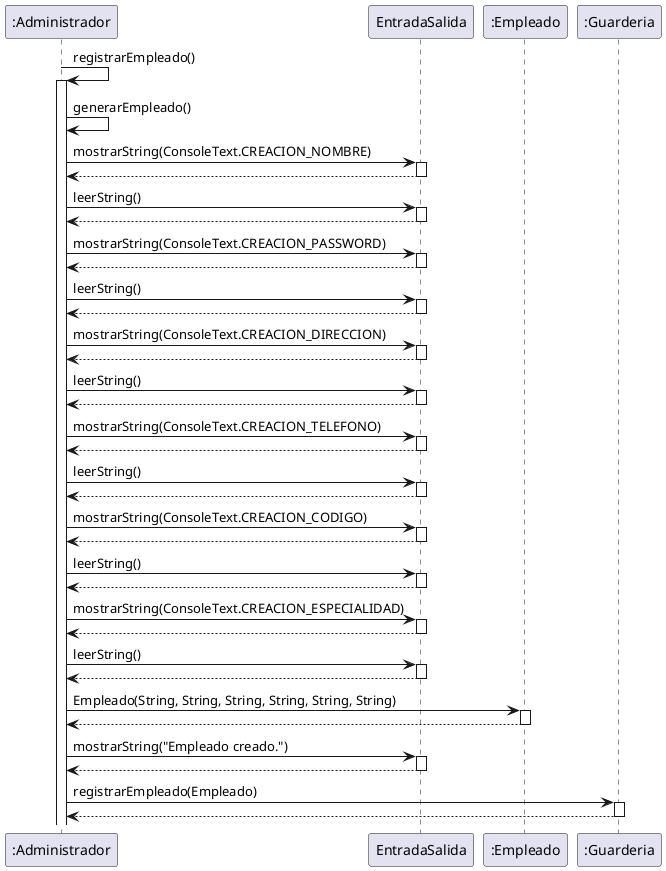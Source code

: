 /'Diagrama ejemplo en pagina 117 indice del pdf '/

@startuml CadenaDeLlamadas

participant ":Administrador" as Adm
participant "EntradaSalida" as SOUT
participant ":Empleado" as emp
participant ":Guarderia" as G

Adm -> Adm : registrarEmpleado()
activate Adm

Adm -> Adm : generarEmpleado()

Adm -> SOUT : mostrarString(ConsoleText.CREACION_NOMBRE)
activate SOUT
return
Adm -> SOUT : leerString()
activate SOUT
return
Adm -> SOUT : mostrarString(ConsoleText.CREACION_PASSWORD)
activate SOUT
return
Adm -> SOUT : leerString()
activate SOUT
return
Adm -> SOUT : mostrarString(ConsoleText.CREACION_DIRECCION)
activate SOUT
return
Adm -> SOUT : leerString()
activate SOUT
return
Adm -> SOUT : mostrarString(ConsoleText.CREACION_TELEFONO)
activate SOUT
return
Adm -> SOUT : leerString()
activate SOUT
return
Adm -> SOUT : mostrarString(ConsoleText.CREACION_CODIGO)
activate SOUT
return
Adm -> SOUT : leerString()
activate SOUT
return
Adm -> SOUT : mostrarString(ConsoleText.CREACION_ESPECIALIDAD)
activate SOUT
return
Adm -> SOUT : leerString()
activate SOUT
return
Adm -> emp : Empleado(String, String, String, String, String, String)
activate emp
return

Adm -> SOUT : mostrarString("Empleado creado.")
activate SOUT
return

Adm -> G : registrarEmpleado(Empleado)
activate G
return

/'
participant ":Torcaza" as T
participant ":Paloma" as P
participant ":Ave" as Av
participant ":Animal" as An
participant ":Object" as O
Adm -> T: Torcaza("Torcaza")
activate T

T -> P: super()<<implicito>>
activate P

P -> Av: super(1)
activate Av

Av -> An: super()<<implicito>>
activate An

An -> O: super()<<implicito>>
activate O
return

An -> SOUT : println("...")
activate SOUT
return
return

Av -> SOUT : println("...")
activate SOUT
return
return

P -> SOUT : println("...")
activate SOUT
return
return

T -> SOUT : println("...")
activate SOUT
return
return
'/
@enduml
